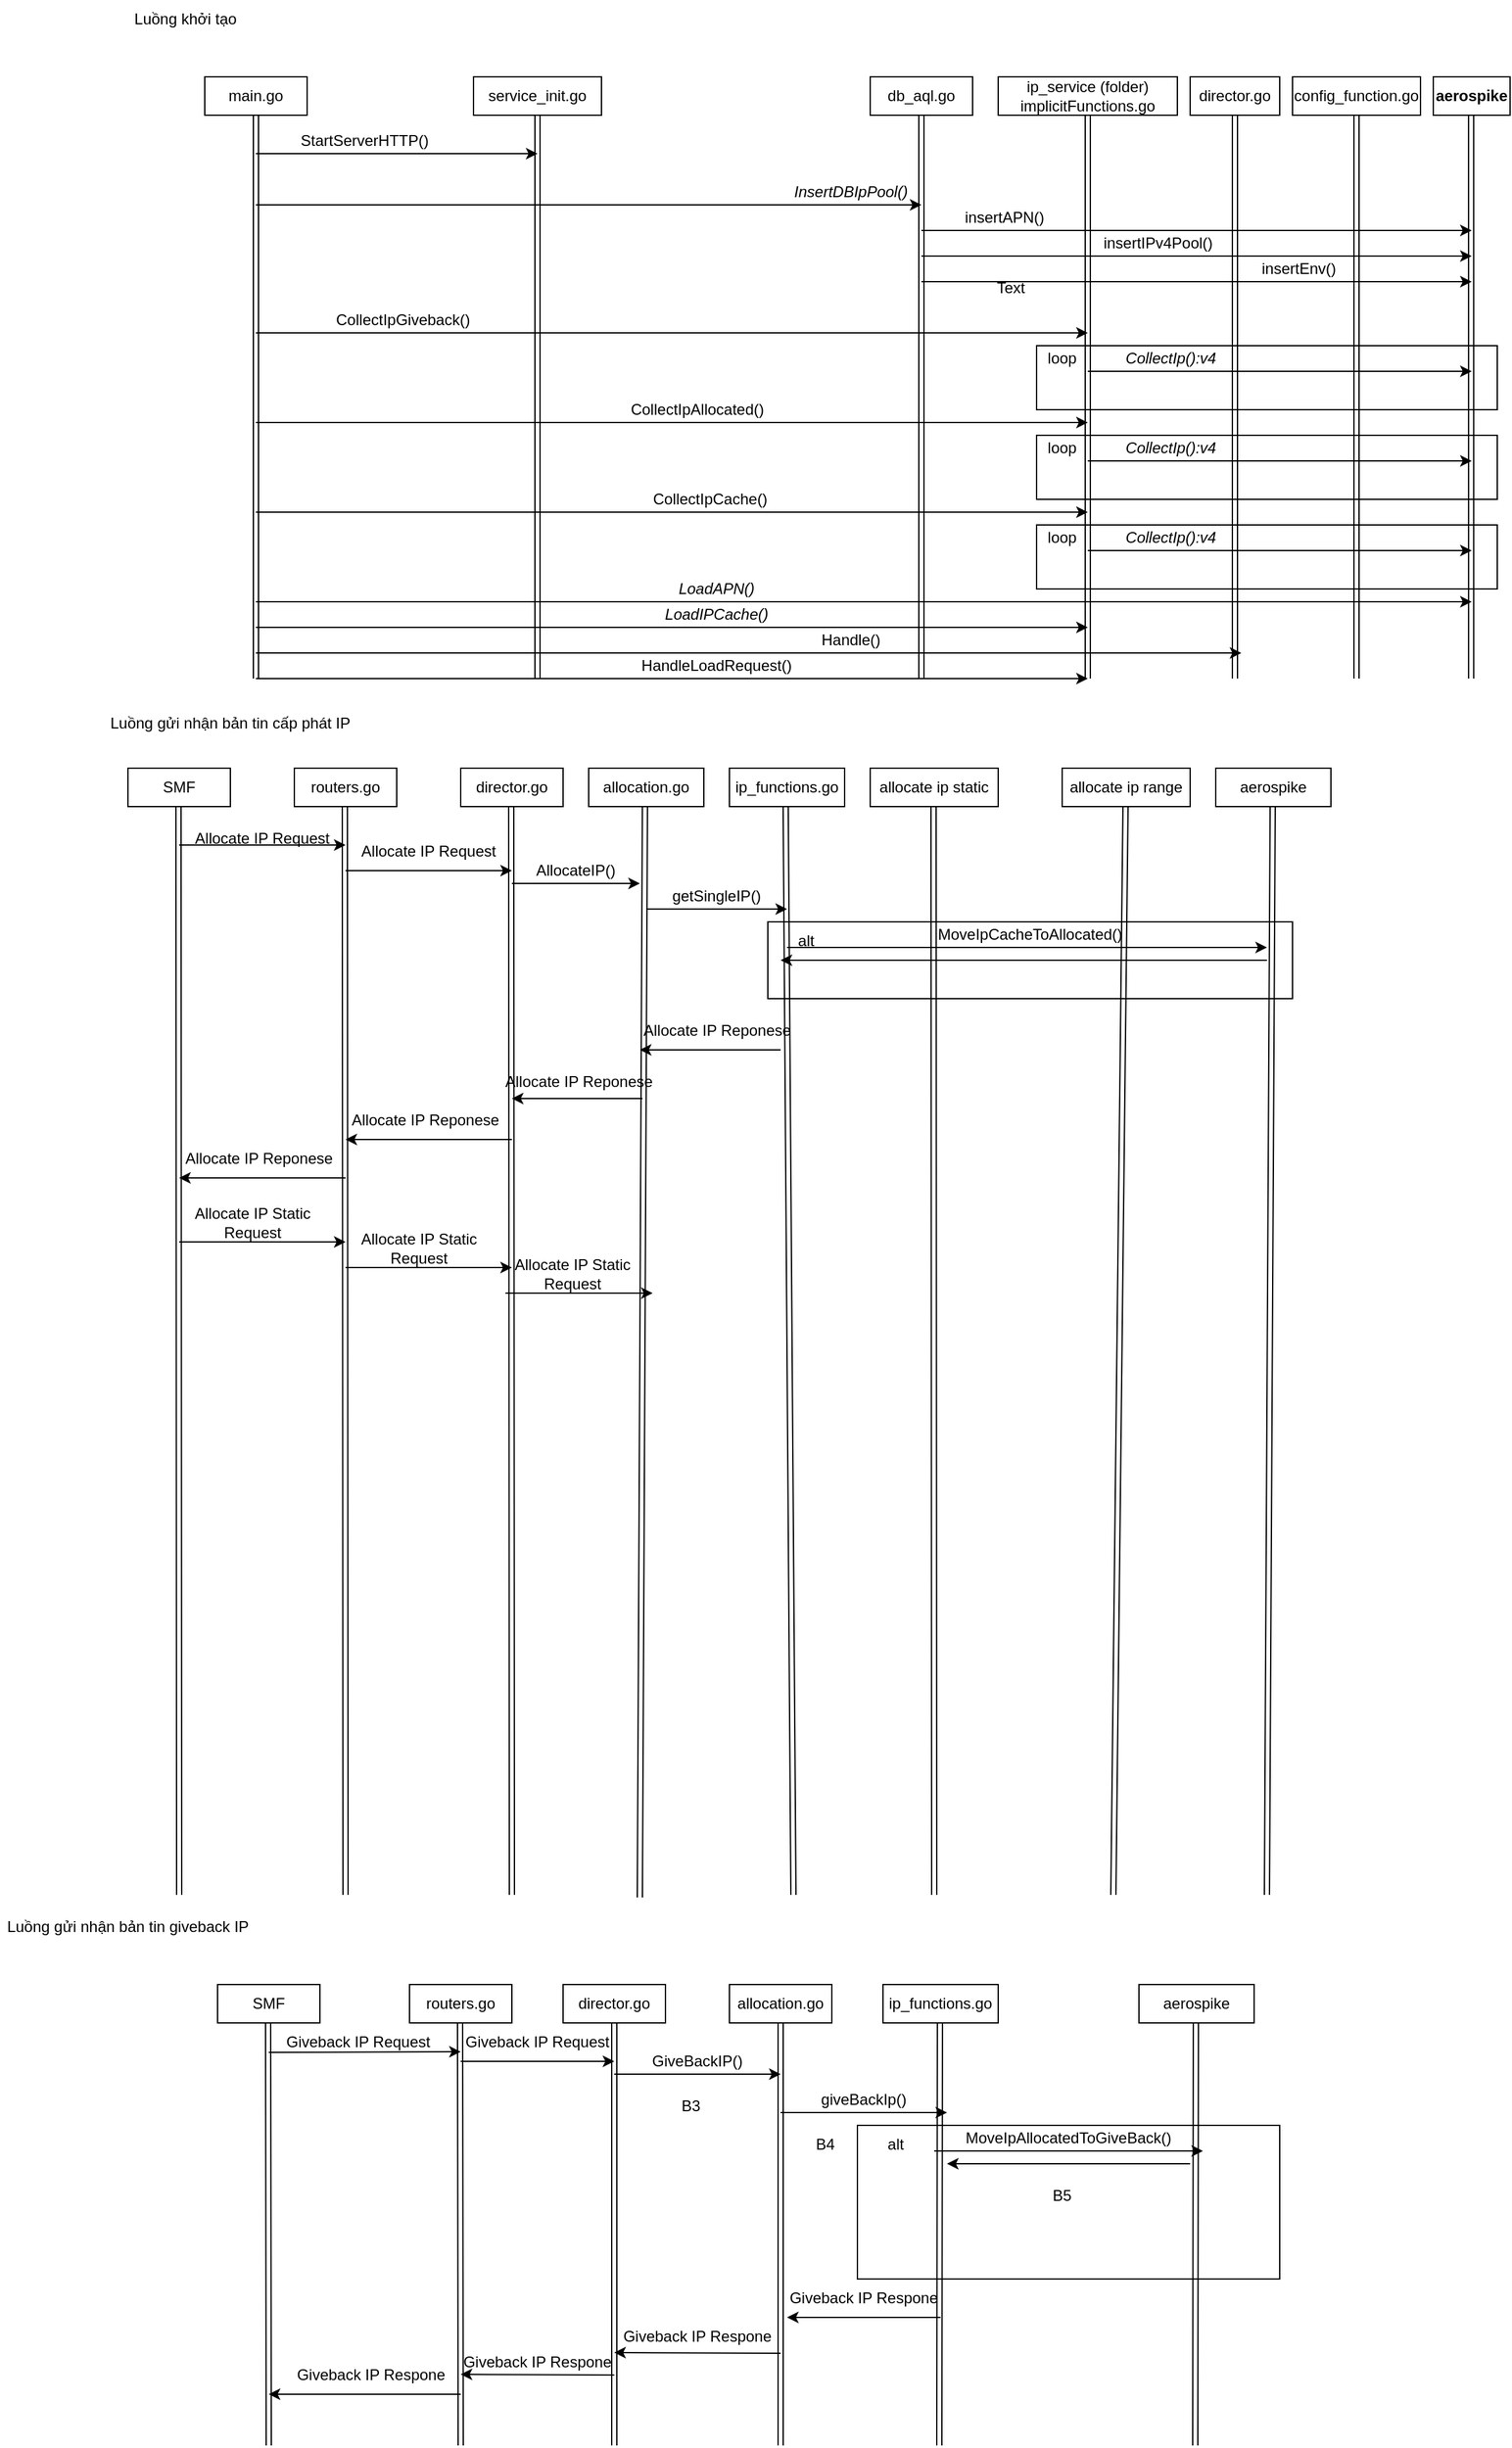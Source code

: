 <mxfile version="21.3.7" type="github">
  <diagram name="Page-1" id="74e2e168-ea6b-b213-b513-2b3c1d86103e">
    <mxGraphModel dx="1434" dy="796" grid="1" gridSize="10" guides="1" tooltips="1" connect="1" arrows="1" fold="1" page="1" pageScale="1" pageWidth="10000" pageHeight="10000" background="none" math="0" shadow="0">
      <root>
        <mxCell id="0" />
        <mxCell id="1" parent="0" />
        <mxCell id="uKHd_ahxQpPNpttr2zoV-3" style="rounded=0;orthogonalLoop=1;jettySize=auto;html=1;exitX=0.5;exitY=1;exitDx=0;exitDy=0;shape=link;" parent="1" source="uKHd_ahxQpPNpttr2zoV-1" edge="1">
          <mxGeometry relative="1" as="geometry">
            <mxPoint x="320" y="560" as="targetPoint" />
          </mxGeometry>
        </mxCell>
        <mxCell id="uKHd_ahxQpPNpttr2zoV-1" value="main.go" style="rounded=0;whiteSpace=wrap;html=1;" parent="1" vertex="1">
          <mxGeometry x="280" y="90" width="80" height="30" as="geometry" />
        </mxCell>
        <mxCell id="uKHd_ahxQpPNpttr2zoV-4" style="edgeStyle=orthogonalEdgeStyle;rounded=0;orthogonalLoop=1;jettySize=auto;html=1;exitX=0.5;exitY=1;exitDx=0;exitDy=0;shape=link;" parent="1" source="uKHd_ahxQpPNpttr2zoV-2" edge="1">
          <mxGeometry relative="1" as="geometry">
            <mxPoint x="540" y="560" as="targetPoint" />
            <Array as="points">
              <mxPoint x="540" y="560" />
            </Array>
          </mxGeometry>
        </mxCell>
        <mxCell id="uKHd_ahxQpPNpttr2zoV-2" value="service_init.go" style="rounded=0;whiteSpace=wrap;html=1;" parent="1" vertex="1">
          <mxGeometry x="490" y="90" width="100" height="30" as="geometry" />
        </mxCell>
        <mxCell id="uKHd_ahxQpPNpttr2zoV-6" value="StartServerHTTP()" style="text;html=1;strokeColor=none;fillColor=none;align=center;verticalAlign=middle;whiteSpace=wrap;rounded=0;" parent="1" vertex="1">
          <mxGeometry x="350" y="130" width="110" height="20" as="geometry" />
        </mxCell>
        <mxCell id="uKHd_ahxQpPNpttr2zoV-9" value="" style="endArrow=classic;html=1;rounded=0;" parent="1" edge="1">
          <mxGeometry width="50" height="50" relative="1" as="geometry">
            <mxPoint x="320" y="150" as="sourcePoint" />
            <mxPoint x="540" y="150" as="targetPoint" />
          </mxGeometry>
        </mxCell>
        <mxCell id="uKHd_ahxQpPNpttr2zoV-22" value="db_aql.go" style="rounded=0;whiteSpace=wrap;html=1;" parent="1" vertex="1">
          <mxGeometry x="800" y="90" width="80" height="30" as="geometry" />
        </mxCell>
        <mxCell id="uKHd_ahxQpPNpttr2zoV-23" style="edgeStyle=orthogonalEdgeStyle;rounded=0;orthogonalLoop=1;jettySize=auto;html=1;exitX=0.5;exitY=1;exitDx=0;exitDy=0;shape=link;" parent="1" source="uKHd_ahxQpPNpttr2zoV-22" edge="1">
          <mxGeometry relative="1" as="geometry">
            <mxPoint x="840" y="560" as="targetPoint" />
            <mxPoint x="839.5" y="120" as="sourcePoint" />
            <Array as="points">
              <mxPoint x="840" y="560" />
            </Array>
          </mxGeometry>
        </mxCell>
        <mxCell id="uKHd_ahxQpPNpttr2zoV-24" value="&lt;i&gt;InsertDBIpPool()&lt;/i&gt;" style="text;html=1;strokeColor=none;fillColor=none;align=center;verticalAlign=middle;whiteSpace=wrap;rounded=0;" parent="1" vertex="1">
          <mxGeometry x="730" y="170" width="110" height="20" as="geometry" />
        </mxCell>
        <mxCell id="uKHd_ahxQpPNpttr2zoV-25" value="" style="endArrow=classic;html=1;rounded=0;" parent="1" edge="1">
          <mxGeometry width="50" height="50" relative="1" as="geometry">
            <mxPoint x="320" y="190" as="sourcePoint" />
            <mxPoint x="840" y="190" as="targetPoint" />
          </mxGeometry>
        </mxCell>
        <mxCell id="uKHd_ahxQpPNpttr2zoV-26" value="ip_service (folder)&lt;br&gt;implicitFunctions.go" style="rounded=0;whiteSpace=wrap;html=1;" parent="1" vertex="1">
          <mxGeometry x="900" y="90" width="140" height="30" as="geometry" />
        </mxCell>
        <mxCell id="uKHd_ahxQpPNpttr2zoV-27" style="edgeStyle=orthogonalEdgeStyle;rounded=0;orthogonalLoop=1;jettySize=auto;html=1;exitX=0.5;exitY=1;exitDx=0;exitDy=0;shape=link;" parent="1" source="uKHd_ahxQpPNpttr2zoV-26" edge="1">
          <mxGeometry relative="1" as="geometry">
            <mxPoint x="970" y="560" as="targetPoint" />
            <mxPoint x="989.5" y="120" as="sourcePoint" />
            <Array as="points">
              <mxPoint x="970" y="560" />
            </Array>
          </mxGeometry>
        </mxCell>
        <mxCell id="uKHd_ahxQpPNpttr2zoV-28" value="CollectIpAllocated()" style="text;html=1;strokeColor=none;fillColor=none;align=center;verticalAlign=middle;whiteSpace=wrap;rounded=0;" parent="1" vertex="1">
          <mxGeometry x="610" y="340" width="110" height="20" as="geometry" />
        </mxCell>
        <mxCell id="uKHd_ahxQpPNpttr2zoV-29" value="" style="endArrow=classic;html=1;rounded=0;" parent="1" edge="1">
          <mxGeometry width="50" height="50" relative="1" as="geometry">
            <mxPoint x="320" y="290" as="sourcePoint" />
            <mxPoint x="970" y="290" as="targetPoint" />
          </mxGeometry>
        </mxCell>
        <mxCell id="uKHd_ahxQpPNpttr2zoV-30" value="CollectIpGiveback()" style="text;html=1;strokeColor=none;fillColor=none;align=center;verticalAlign=middle;whiteSpace=wrap;rounded=0;" parent="1" vertex="1">
          <mxGeometry x="380" y="270" width="110" height="20" as="geometry" />
        </mxCell>
        <mxCell id="uKHd_ahxQpPNpttr2zoV-31" value="CollectIpCache()" style="text;html=1;strokeColor=none;fillColor=none;align=center;verticalAlign=middle;whiteSpace=wrap;rounded=0;" parent="1" vertex="1">
          <mxGeometry x="620" y="410" width="110" height="20" as="geometry" />
        </mxCell>
        <mxCell id="uKHd_ahxQpPNpttr2zoV-32" value="LoadAPN()" style="text;html=1;strokeColor=none;fillColor=none;align=center;verticalAlign=middle;whiteSpace=wrap;rounded=0;shadow=0;fontStyle=2" parent="1" vertex="1">
          <mxGeometry x="640" y="480" width="80" height="20" as="geometry" />
        </mxCell>
        <mxCell id="uKHd_ahxQpPNpttr2zoV-33" value="LoadIPCache()" style="text;html=1;strokeColor=none;fillColor=none;align=center;verticalAlign=middle;whiteSpace=wrap;rounded=0;shadow=0;fontStyle=2" parent="1" vertex="1">
          <mxGeometry x="640" y="500" width="80" height="20" as="geometry" />
        </mxCell>
        <mxCell id="uKHd_ahxQpPNpttr2zoV-34" value="director.go" style="rounded=0;whiteSpace=wrap;html=1;" parent="1" vertex="1">
          <mxGeometry x="1050" y="90" width="70" height="30" as="geometry" />
        </mxCell>
        <mxCell id="uKHd_ahxQpPNpttr2zoV-35" style="edgeStyle=orthogonalEdgeStyle;rounded=0;orthogonalLoop=1;jettySize=auto;html=1;exitX=0.5;exitY=1;exitDx=0;exitDy=0;shape=link;" parent="1" source="uKHd_ahxQpPNpttr2zoV-34" edge="1">
          <mxGeometry relative="1" as="geometry">
            <mxPoint x="1085" y="560" as="targetPoint" />
            <mxPoint x="1139.5" y="120" as="sourcePoint" />
            <Array as="points">
              <mxPoint x="1085" y="560" />
            </Array>
          </mxGeometry>
        </mxCell>
        <mxCell id="uKHd_ahxQpPNpttr2zoV-36" value="" style="endArrow=classic;html=1;rounded=0;" parent="1" edge="1">
          <mxGeometry width="50" height="50" relative="1" as="geometry">
            <mxPoint x="320" y="500" as="sourcePoint" />
            <mxPoint x="1270" y="500" as="targetPoint" />
          </mxGeometry>
        </mxCell>
        <mxCell id="uKHd_ahxQpPNpttr2zoV-37" value="Handle()" style="text;html=1;strokeColor=none;fillColor=none;align=center;verticalAlign=middle;whiteSpace=wrap;rounded=0;" parent="1" vertex="1">
          <mxGeometry x="730" y="520" width="110" height="20" as="geometry" />
        </mxCell>
        <mxCell id="uKHd_ahxQpPNpttr2zoV-38" value="HandleLoadRequest()" style="text;html=1;strokeColor=none;fillColor=none;align=center;verticalAlign=middle;whiteSpace=wrap;rounded=0;" parent="1" vertex="1">
          <mxGeometry x="625" y="540" width="110" height="20" as="geometry" />
        </mxCell>
        <mxCell id="uKHd_ahxQpPNpttr2zoV-39" value="config_function.go" style="rounded=0;whiteSpace=wrap;html=1;" parent="1" vertex="1">
          <mxGeometry x="1130" y="90" width="100" height="30" as="geometry" />
        </mxCell>
        <mxCell id="uKHd_ahxQpPNpttr2zoV-40" style="edgeStyle=orthogonalEdgeStyle;rounded=0;orthogonalLoop=1;jettySize=auto;html=1;exitX=0.5;exitY=1;exitDx=0;exitDy=0;shape=link;" parent="1" source="uKHd_ahxQpPNpttr2zoV-39" edge="1">
          <mxGeometry relative="1" as="geometry">
            <mxPoint x="1180" y="560" as="targetPoint" />
            <mxPoint x="1219.5" y="120" as="sourcePoint" />
            <Array as="points">
              <mxPoint x="1180" y="560" />
            </Array>
          </mxGeometry>
        </mxCell>
        <mxCell id="uKHd_ahxQpPNpttr2zoV-41" value="" style="endArrow=classic;html=1;rounded=0;" parent="1" edge="1">
          <mxGeometry width="50" height="50" relative="1" as="geometry">
            <mxPoint x="840" y="210" as="sourcePoint" />
            <mxPoint x="1270" y="210" as="targetPoint" />
          </mxGeometry>
        </mxCell>
        <mxCell id="uKHd_ahxQpPNpttr2zoV-42" value="&lt;b&gt;aerospike&lt;/b&gt;" style="rounded=0;whiteSpace=wrap;html=1;" parent="1" vertex="1">
          <mxGeometry x="1240" y="90" width="60" height="30" as="geometry" />
        </mxCell>
        <mxCell id="uKHd_ahxQpPNpttr2zoV-43" style="edgeStyle=orthogonalEdgeStyle;rounded=0;orthogonalLoop=1;jettySize=auto;html=1;exitX=0.5;exitY=1;exitDx=0;exitDy=0;shape=link;" parent="1" edge="1">
          <mxGeometry relative="1" as="geometry">
            <mxPoint x="1269.57" y="560" as="targetPoint" />
            <mxPoint x="1269.57" y="120" as="sourcePoint" />
            <Array as="points">
              <mxPoint x="1269.57" y="560" />
            </Array>
          </mxGeometry>
        </mxCell>
        <mxCell id="uKHd_ahxQpPNpttr2zoV-45" value="insertAPN()" style="text;html=1;strokeColor=none;fillColor=none;align=center;verticalAlign=middle;whiteSpace=wrap;rounded=0;" parent="1" vertex="1">
          <mxGeometry x="850" y="190" width="110" height="20" as="geometry" />
        </mxCell>
        <mxCell id="uKHd_ahxQpPNpttr2zoV-46" value="insertIPv4Pool()" style="text;html=1;strokeColor=none;fillColor=none;align=center;verticalAlign=middle;whiteSpace=wrap;rounded=0;" parent="1" vertex="1">
          <mxGeometry x="970" y="210" width="110" height="20" as="geometry" />
        </mxCell>
        <mxCell id="uKHd_ahxQpPNpttr2zoV-47" value="insertEnv()" style="text;html=1;strokeColor=none;fillColor=none;align=center;verticalAlign=middle;whiteSpace=wrap;rounded=0;" parent="1" vertex="1">
          <mxGeometry x="1080" y="230" width="110" height="20" as="geometry" />
        </mxCell>
        <mxCell id="uKHd_ahxQpPNpttr2zoV-50" value="" style="rounded=0;whiteSpace=wrap;html=1;fillColor=none;" parent="1" vertex="1">
          <mxGeometry x="930" y="300" width="360" height="50" as="geometry" />
        </mxCell>
        <mxCell id="uKHd_ahxQpPNpttr2zoV-51" value="loop" style="text;html=1;align=center;verticalAlign=middle;whiteSpace=wrap;rounded=0;glass=0;strokeWidth=5;opacity=20;" parent="1" vertex="1">
          <mxGeometry x="930" y="300" width="40" height="20" as="geometry" />
        </mxCell>
        <mxCell id="uKHd_ahxQpPNpttr2zoV-53" value="" style="endArrow=classic;html=1;rounded=0;" parent="1" edge="1">
          <mxGeometry width="50" height="50" relative="1" as="geometry">
            <mxPoint x="970" y="320" as="sourcePoint" />
            <mxPoint x="1270" y="320" as="targetPoint" />
          </mxGeometry>
        </mxCell>
        <mxCell id="uKHd_ahxQpPNpttr2zoV-54" value="&lt;i&gt;CollectIp():v4&lt;/i&gt;" style="text;html=1;strokeColor=none;fillColor=none;align=center;verticalAlign=middle;whiteSpace=wrap;rounded=0;" parent="1" vertex="1">
          <mxGeometry x="980" y="300" width="110" height="20" as="geometry" />
        </mxCell>
        <mxCell id="uKHd_ahxQpPNpttr2zoV-55" value="" style="endArrow=classic;html=1;rounded=0;" parent="1" edge="1">
          <mxGeometry width="50" height="50" relative="1" as="geometry">
            <mxPoint x="320" y="360" as="sourcePoint" />
            <mxPoint x="970" y="360" as="targetPoint" />
          </mxGeometry>
        </mxCell>
        <mxCell id="uKHd_ahxQpPNpttr2zoV-56" value="" style="rounded=0;whiteSpace=wrap;html=1;fillColor=none;" parent="1" vertex="1">
          <mxGeometry x="930" y="370" width="360" height="50" as="geometry" />
        </mxCell>
        <mxCell id="uKHd_ahxQpPNpttr2zoV-58" value="" style="endArrow=classic;html=1;rounded=0;" parent="1" edge="1">
          <mxGeometry width="50" height="50" relative="1" as="geometry">
            <mxPoint x="970" y="390" as="sourcePoint" />
            <mxPoint x="1270" y="390" as="targetPoint" />
          </mxGeometry>
        </mxCell>
        <mxCell id="uKHd_ahxQpPNpttr2zoV-59" value="&lt;i&gt;CollectIp():v4&lt;/i&gt;" style="text;html=1;strokeColor=none;fillColor=none;align=center;verticalAlign=middle;whiteSpace=wrap;rounded=0;" parent="1" vertex="1">
          <mxGeometry x="980" y="370" width="110" height="20" as="geometry" />
        </mxCell>
        <mxCell id="uKHd_ahxQpPNpttr2zoV-60" value="" style="endArrow=classic;html=1;rounded=0;" parent="1" edge="1">
          <mxGeometry width="50" height="50" relative="1" as="geometry">
            <mxPoint x="320" y="430" as="sourcePoint" />
            <mxPoint x="970" y="430" as="targetPoint" />
          </mxGeometry>
        </mxCell>
        <mxCell id="uKHd_ahxQpPNpttr2zoV-61" value="" style="rounded=0;whiteSpace=wrap;html=1;fillColor=none;" parent="1" vertex="1">
          <mxGeometry x="930" y="440" width="360" height="50" as="geometry" />
        </mxCell>
        <mxCell id="uKHd_ahxQpPNpttr2zoV-62" value="" style="endArrow=classic;html=1;rounded=0;" parent="1" edge="1">
          <mxGeometry width="50" height="50" relative="1" as="geometry">
            <mxPoint x="970" y="460" as="sourcePoint" />
            <mxPoint x="1270" y="460" as="targetPoint" />
          </mxGeometry>
        </mxCell>
        <mxCell id="uKHd_ahxQpPNpttr2zoV-63" value="&lt;i&gt;CollectIp():v4&lt;/i&gt;" style="text;html=1;strokeColor=none;fillColor=none;align=center;verticalAlign=middle;whiteSpace=wrap;rounded=0;" parent="1" vertex="1">
          <mxGeometry x="980" y="440" width="110" height="20" as="geometry" />
        </mxCell>
        <mxCell id="uKHd_ahxQpPNpttr2zoV-64" value="loop" style="text;html=1;align=center;verticalAlign=middle;whiteSpace=wrap;rounded=0;glass=0;strokeWidth=5;opacity=20;" parent="1" vertex="1">
          <mxGeometry x="930" y="370" width="40" height="20" as="geometry" />
        </mxCell>
        <mxCell id="uKHd_ahxQpPNpttr2zoV-65" value="loop" style="text;html=1;align=center;verticalAlign=middle;whiteSpace=wrap;rounded=0;glass=0;strokeWidth=5;opacity=20;" parent="1" vertex="1">
          <mxGeometry x="930" y="440" width="40" height="20" as="geometry" />
        </mxCell>
        <mxCell id="uKHd_ahxQpPNpttr2zoV-66" value="" style="endArrow=classic;html=1;rounded=0;" parent="1" edge="1">
          <mxGeometry width="50" height="50" relative="1" as="geometry">
            <mxPoint x="320" y="520" as="sourcePoint" />
            <mxPoint x="970" y="520" as="targetPoint" />
          </mxGeometry>
        </mxCell>
        <mxCell id="uKHd_ahxQpPNpttr2zoV-68" value="" style="endArrow=classic;html=1;rounded=0;" parent="1" edge="1">
          <mxGeometry width="50" height="50" relative="1" as="geometry">
            <mxPoint x="320" y="560" as="sourcePoint" />
            <mxPoint x="970" y="560" as="targetPoint" />
          </mxGeometry>
        </mxCell>
        <mxCell id="uKHd_ahxQpPNpttr2zoV-69" value="" style="endArrow=classic;html=1;rounded=0;" parent="1" edge="1">
          <mxGeometry width="50" height="50" relative="1" as="geometry">
            <mxPoint x="840" y="230" as="sourcePoint" />
            <mxPoint x="1270" y="230" as="targetPoint" />
          </mxGeometry>
        </mxCell>
        <mxCell id="uKHd_ahxQpPNpttr2zoV-72" value="" style="endArrow=classic;html=1;rounded=0;" parent="1" edge="1">
          <mxGeometry width="50" height="50" relative="1" as="geometry">
            <mxPoint x="840" y="250" as="sourcePoint" />
            <mxPoint x="1270" y="250" as="targetPoint" />
          </mxGeometry>
        </mxCell>
        <mxCell id="uKHd_ahxQpPNpttr2zoV-74" value="" style="endArrow=classic;html=1;rounded=0;" parent="1" edge="1">
          <mxGeometry width="50" height="50" relative="1" as="geometry">
            <mxPoint x="320" y="540" as="sourcePoint" />
            <mxPoint x="1090" y="540" as="targetPoint" />
          </mxGeometry>
        </mxCell>
        <mxCell id="uKHd_ahxQpPNpttr2zoV-75" value="SMF" style="rounded=0;whiteSpace=wrap;html=1;" parent="1" vertex="1">
          <mxGeometry x="220" y="630" width="80" height="30" as="geometry" />
        </mxCell>
        <mxCell id="uKHd_ahxQpPNpttr2zoV-76" value="routers.go" style="rounded=0;whiteSpace=wrap;html=1;" parent="1" vertex="1">
          <mxGeometry x="350" y="630" width="80" height="30" as="geometry" />
        </mxCell>
        <mxCell id="uKHd_ahxQpPNpttr2zoV-77" style="rounded=0;orthogonalLoop=1;jettySize=auto;html=1;exitX=0.5;exitY=1;exitDx=0;exitDy=0;shape=link;" parent="1" edge="1">
          <mxGeometry relative="1" as="geometry">
            <mxPoint x="260" y="1510" as="targetPoint" />
            <mxPoint x="259.47" y="660" as="sourcePoint" />
          </mxGeometry>
        </mxCell>
        <mxCell id="uKHd_ahxQpPNpttr2zoV-78" style="rounded=0;orthogonalLoop=1;jettySize=auto;html=1;exitX=0.5;exitY=1;exitDx=0;exitDy=0;shape=link;" parent="1" edge="1">
          <mxGeometry relative="1" as="geometry">
            <mxPoint x="390" y="1510" as="targetPoint" />
            <mxPoint x="389.47" y="660" as="sourcePoint" />
          </mxGeometry>
        </mxCell>
        <mxCell id="uKHd_ahxQpPNpttr2zoV-79" value="director.go" style="rounded=0;whiteSpace=wrap;html=1;" parent="1" vertex="1">
          <mxGeometry x="480" y="630" width="80" height="30" as="geometry" />
        </mxCell>
        <mxCell id="uKHd_ahxQpPNpttr2zoV-80" style="rounded=0;orthogonalLoop=1;jettySize=auto;html=1;exitX=0.5;exitY=1;exitDx=0;exitDy=0;shape=link;" parent="1" edge="1">
          <mxGeometry relative="1" as="geometry">
            <mxPoint x="520" y="1510" as="targetPoint" />
            <mxPoint x="519.47" y="660" as="sourcePoint" />
          </mxGeometry>
        </mxCell>
        <mxCell id="uKHd_ahxQpPNpttr2zoV-82" value="" style="endArrow=classic;html=1;rounded=0;" parent="1" edge="1">
          <mxGeometry width="50" height="50" relative="1" as="geometry">
            <mxPoint x="260" y="690" as="sourcePoint" />
            <mxPoint x="390" y="690" as="targetPoint" />
          </mxGeometry>
        </mxCell>
        <mxCell id="uKHd_ahxQpPNpttr2zoV-84" value="" style="endArrow=classic;html=1;rounded=0;" parent="1" edge="1">
          <mxGeometry width="50" height="50" relative="1" as="geometry">
            <mxPoint x="390" y="710" as="sourcePoint" />
            <mxPoint x="520" y="710" as="targetPoint" />
          </mxGeometry>
        </mxCell>
        <mxCell id="uKHd_ahxQpPNpttr2zoV-85" value="allocation.go" style="rounded=0;whiteSpace=wrap;html=1;" parent="1" vertex="1">
          <mxGeometry x="580" y="630" width="90" height="30" as="geometry" />
        </mxCell>
        <mxCell id="uKHd_ahxQpPNpttr2zoV-86" style="rounded=0;orthogonalLoop=1;jettySize=auto;html=1;exitX=0.5;exitY=1;exitDx=0;exitDy=0;shape=link;" parent="1" edge="1">
          <mxGeometry relative="1" as="geometry">
            <mxPoint x="620" y="1512" as="targetPoint" />
            <mxPoint x="623.95" y="660" as="sourcePoint" />
          </mxGeometry>
        </mxCell>
        <mxCell id="uKHd_ahxQpPNpttr2zoV-87" value="AllocateIP()" style="text;html=1;strokeColor=none;fillColor=none;align=center;verticalAlign=middle;whiteSpace=wrap;rounded=0;" parent="1" vertex="1">
          <mxGeometry x="515" y="700" width="110" height="20" as="geometry" />
        </mxCell>
        <mxCell id="uKHd_ahxQpPNpttr2zoV-88" value="" style="endArrow=classic;html=1;rounded=0;" parent="1" edge="1">
          <mxGeometry width="50" height="50" relative="1" as="geometry">
            <mxPoint x="520" y="720" as="sourcePoint" />
            <mxPoint x="620" y="720" as="targetPoint" />
          </mxGeometry>
        </mxCell>
        <mxCell id="uKHd_ahxQpPNpttr2zoV-89" value="Text" style="text;html=1;strokeColor=none;fillColor=none;align=center;verticalAlign=middle;whiteSpace=wrap;rounded=0;" parent="1" vertex="1">
          <mxGeometry x="880" y="240" width="60" height="30" as="geometry" />
        </mxCell>
        <mxCell id="uKHd_ahxQpPNpttr2zoV-90" value="Luồng khởi tạo" style="text;html=1;strokeColor=none;fillColor=none;align=center;verticalAlign=middle;whiteSpace=wrap;rounded=0;" parent="1" vertex="1">
          <mxGeometry x="220" y="30" width="90" height="30" as="geometry" />
        </mxCell>
        <mxCell id="uKHd_ahxQpPNpttr2zoV-91" value="Luồng gửi nhận bản tin giveback IP" style="text;html=1;strokeColor=none;fillColor=none;align=center;verticalAlign=middle;whiteSpace=wrap;rounded=0;" parent="1" vertex="1">
          <mxGeometry x="120" y="1520" width="200" height="30" as="geometry" />
        </mxCell>
        <mxCell id="uKHd_ahxQpPNpttr2zoV-93" value="routers.go" style="rounded=0;whiteSpace=wrap;html=1;" parent="1" vertex="1">
          <mxGeometry x="440" y="1580" width="80" height="30" as="geometry" />
        </mxCell>
        <mxCell id="uKHd_ahxQpPNpttr2zoV-94" value="director.go" style="rounded=0;whiteSpace=wrap;html=1;" parent="1" vertex="1">
          <mxGeometry x="560" y="1580" width="80" height="30" as="geometry" />
        </mxCell>
        <mxCell id="uKHd_ahxQpPNpttr2zoV-95" style="rounded=0;orthogonalLoop=1;jettySize=auto;html=1;exitX=0.5;exitY=1;exitDx=0;exitDy=0;shape=link;" parent="1" edge="1">
          <mxGeometry relative="1" as="geometry">
            <mxPoint x="600" y="1940" as="targetPoint" />
            <mxPoint x="600" y="1610" as="sourcePoint" />
          </mxGeometry>
        </mxCell>
        <mxCell id="uKHd_ahxQpPNpttr2zoV-96" value="allocation.go" style="rounded=0;whiteSpace=wrap;html=1;" parent="1" vertex="1">
          <mxGeometry x="690" y="1580" width="80" height="30" as="geometry" />
        </mxCell>
        <mxCell id="uKHd_ahxQpPNpttr2zoV-97" style="rounded=0;orthogonalLoop=1;jettySize=auto;html=1;exitX=0.5;exitY=1;exitDx=0;exitDy=0;shape=link;" parent="1" edge="1">
          <mxGeometry relative="1" as="geometry">
            <mxPoint x="730" y="1940" as="targetPoint" />
            <mxPoint x="730" y="1610" as="sourcePoint" />
          </mxGeometry>
        </mxCell>
        <mxCell id="uKHd_ahxQpPNpttr2zoV-100" value="GiveBackIP()" style="text;html=1;strokeColor=none;fillColor=none;align=center;verticalAlign=middle;whiteSpace=wrap;rounded=0;" parent="1" vertex="1">
          <mxGeometry x="610" y="1630" width="110" height="20" as="geometry" />
        </mxCell>
        <mxCell id="uKHd_ahxQpPNpttr2zoV-101" value="" style="endArrow=classic;html=1;rounded=0;" parent="1" edge="1">
          <mxGeometry width="50" height="50" relative="1" as="geometry">
            <mxPoint x="600" y="1650" as="sourcePoint" />
            <mxPoint x="730" y="1650" as="targetPoint" />
          </mxGeometry>
        </mxCell>
        <mxCell id="uKHd_ahxQpPNpttr2zoV-102" value="ip_functions.go" style="rounded=0;whiteSpace=wrap;html=1;" parent="1" vertex="1">
          <mxGeometry x="810" y="1580" width="90" height="30" as="geometry" />
        </mxCell>
        <mxCell id="uKHd_ahxQpPNpttr2zoV-103" style="rounded=0;orthogonalLoop=1;jettySize=auto;html=1;exitX=0.5;exitY=1;exitDx=0;exitDy=0;shape=link;" parent="1" edge="1">
          <mxGeometry relative="1" as="geometry">
            <mxPoint x="854" y="1940" as="targetPoint" />
            <mxPoint x="854.47" y="1610" as="sourcePoint" />
          </mxGeometry>
        </mxCell>
        <mxCell id="uKHd_ahxQpPNpttr2zoV-104" value="giveBackIp()" style="text;html=1;strokeColor=none;fillColor=none;align=center;verticalAlign=middle;whiteSpace=wrap;rounded=0;" parent="1" vertex="1">
          <mxGeometry x="740" y="1660" width="110" height="20" as="geometry" />
        </mxCell>
        <mxCell id="uKHd_ahxQpPNpttr2zoV-105" value="" style="endArrow=classic;html=1;rounded=0;" parent="1" edge="1">
          <mxGeometry width="50" height="50" relative="1" as="geometry">
            <mxPoint x="730" y="1680" as="sourcePoint" />
            <mxPoint x="860" y="1680" as="targetPoint" />
          </mxGeometry>
        </mxCell>
        <mxCell id="uKHd_ahxQpPNpttr2zoV-106" value="aerospike" style="rounded=0;whiteSpace=wrap;html=1;" parent="1" vertex="1">
          <mxGeometry x="1010" y="1580" width="90" height="30" as="geometry" />
        </mxCell>
        <mxCell id="uKHd_ahxQpPNpttr2zoV-107" style="rounded=0;orthogonalLoop=1;jettySize=auto;html=1;exitX=0.5;exitY=1;exitDx=0;exitDy=0;shape=link;" parent="1" edge="1">
          <mxGeometry relative="1" as="geometry">
            <mxPoint x="1054" y="1940" as="targetPoint" />
            <mxPoint x="1054.47" y="1610" as="sourcePoint" />
          </mxGeometry>
        </mxCell>
        <mxCell id="uKHd_ahxQpPNpttr2zoV-108" value="MoveIpAllocatedToGiveBack()" style="text;html=1;strokeColor=none;fillColor=none;align=center;verticalAlign=middle;whiteSpace=wrap;rounded=0;" parent="1" vertex="1">
          <mxGeometry x="900" y="1690" width="110" height="20" as="geometry" />
        </mxCell>
        <mxCell id="uKHd_ahxQpPNpttr2zoV-109" value="" style="endArrow=classic;html=1;rounded=0;" parent="1" edge="1">
          <mxGeometry width="50" height="50" relative="1" as="geometry">
            <mxPoint x="850" y="1710" as="sourcePoint" />
            <mxPoint x="1060" y="1710" as="targetPoint" />
          </mxGeometry>
        </mxCell>
        <mxCell id="uKHd_ahxQpPNpttr2zoV-110" value="" style="endArrow=classic;html=1;rounded=0;" parent="1" edge="1">
          <mxGeometry width="50" height="50" relative="1" as="geometry">
            <mxPoint x="1050" y="1720" as="sourcePoint" />
            <mxPoint x="860" y="1720" as="targetPoint" />
          </mxGeometry>
        </mxCell>
        <mxCell id="JB032UMuUiipvlq29w-M-1" value="Luồng gửi nhận bản tin cấp phát IP" style="text;html=1;strokeColor=none;fillColor=none;align=center;verticalAlign=middle;whiteSpace=wrap;rounded=0;" vertex="1" parent="1">
          <mxGeometry x="200" y="580" width="200" height="30" as="geometry" />
        </mxCell>
        <mxCell id="JB032UMuUiipvlq29w-M-2" value="" style="rounded=0;whiteSpace=wrap;html=1;fillColor=none;" vertex="1" parent="1">
          <mxGeometry x="790" y="1690" width="330" height="120" as="geometry" />
        </mxCell>
        <mxCell id="JB032UMuUiipvlq29w-M-5" value="alt" style="text;html=1;strokeColor=none;fillColor=none;align=center;verticalAlign=middle;whiteSpace=wrap;rounded=0;" vertex="1" parent="1">
          <mxGeometry x="790" y="1690" width="60" height="30" as="geometry" />
        </mxCell>
        <mxCell id="JB032UMuUiipvlq29w-M-6" value="B3" style="text;html=1;strokeColor=none;fillColor=none;align=center;verticalAlign=middle;whiteSpace=wrap;rounded=0;" vertex="1" parent="1">
          <mxGeometry x="630" y="1660" width="60" height="30" as="geometry" />
        </mxCell>
        <mxCell id="JB032UMuUiipvlq29w-M-7" value="B4" style="text;html=1;strokeColor=none;fillColor=none;align=center;verticalAlign=middle;whiteSpace=wrap;rounded=0;" vertex="1" parent="1">
          <mxGeometry x="735" y="1690" width="60" height="30" as="geometry" />
        </mxCell>
        <mxCell id="JB032UMuUiipvlq29w-M-8" value="B5" style="text;html=1;strokeColor=none;fillColor=none;align=center;verticalAlign=middle;whiteSpace=wrap;rounded=0;" vertex="1" parent="1">
          <mxGeometry x="920" y="1730" width="60" height="30" as="geometry" />
        </mxCell>
        <mxCell id="JB032UMuUiipvlq29w-M-9" value="" style="endArrow=classic;html=1;rounded=0;" edge="1" parent="1">
          <mxGeometry width="50" height="50" relative="1" as="geometry">
            <mxPoint x="480" y="1640" as="sourcePoint" />
            <mxPoint x="600" y="1640" as="targetPoint" />
          </mxGeometry>
        </mxCell>
        <mxCell id="JB032UMuUiipvlq29w-M-10" style="rounded=0;orthogonalLoop=1;jettySize=auto;html=1;exitX=0.5;exitY=1;exitDx=0;exitDy=0;shape=link;" edge="1" parent="1">
          <mxGeometry relative="1" as="geometry">
            <mxPoint x="480" y="1940" as="targetPoint" />
            <mxPoint x="479.5" y="1610" as="sourcePoint" />
          </mxGeometry>
        </mxCell>
        <mxCell id="JB032UMuUiipvlq29w-M-11" value="Giveback IP Request" style="text;html=1;strokeColor=none;fillColor=none;align=center;verticalAlign=middle;whiteSpace=wrap;rounded=0;" vertex="1" parent="1">
          <mxGeometry x="480" y="1610" width="120" height="30" as="geometry" />
        </mxCell>
        <mxCell id="JB032UMuUiipvlq29w-M-12" value="SMF" style="rounded=0;whiteSpace=wrap;html=1;" vertex="1" parent="1">
          <mxGeometry x="290" y="1580" width="80" height="30" as="geometry" />
        </mxCell>
        <mxCell id="JB032UMuUiipvlq29w-M-13" style="rounded=0;orthogonalLoop=1;jettySize=auto;html=1;exitX=0.5;exitY=1;exitDx=0;exitDy=0;shape=link;" edge="1" parent="1">
          <mxGeometry relative="1" as="geometry">
            <mxPoint x="330" y="1940" as="targetPoint" />
            <mxPoint x="329.5" y="1610" as="sourcePoint" />
          </mxGeometry>
        </mxCell>
        <mxCell id="JB032UMuUiipvlq29w-M-14" value="Giveback IP Request" style="text;html=1;strokeColor=none;fillColor=none;align=center;verticalAlign=middle;whiteSpace=wrap;rounded=0;" vertex="1" parent="1">
          <mxGeometry x="340" y="1610" width="120" height="30" as="geometry" />
        </mxCell>
        <mxCell id="JB032UMuUiipvlq29w-M-15" value="" style="endArrow=classic;html=1;rounded=0;entryX=0;entryY=0.75;entryDx=0;entryDy=0;" edge="1" parent="1" target="JB032UMuUiipvlq29w-M-11">
          <mxGeometry width="50" height="50" relative="1" as="geometry">
            <mxPoint x="330" y="1633" as="sourcePoint" />
            <mxPoint x="420" y="1720" as="targetPoint" />
          </mxGeometry>
        </mxCell>
        <mxCell id="JB032UMuUiipvlq29w-M-17" value="" style="endArrow=classic;html=1;rounded=0;" edge="1" parent="1">
          <mxGeometry width="50" height="50" relative="1" as="geometry">
            <mxPoint x="855" y="1840" as="sourcePoint" />
            <mxPoint x="735" y="1840" as="targetPoint" />
          </mxGeometry>
        </mxCell>
        <mxCell id="JB032UMuUiipvlq29w-M-18" value="Giveback IP Respone" style="text;html=1;strokeColor=none;fillColor=none;align=center;verticalAlign=middle;whiteSpace=wrap;rounded=0;" vertex="1" parent="1">
          <mxGeometry x="735" y="1810" width="120" height="30" as="geometry" />
        </mxCell>
        <mxCell id="JB032UMuUiipvlq29w-M-19" value="Giveback IP Respone" style="text;html=1;strokeColor=none;fillColor=none;align=center;verticalAlign=middle;whiteSpace=wrap;rounded=0;" vertex="1" parent="1">
          <mxGeometry x="605" y="1840" width="120" height="30" as="geometry" />
        </mxCell>
        <mxCell id="JB032UMuUiipvlq29w-M-20" value="Giveback IP Respone" style="text;html=1;strokeColor=none;fillColor=none;align=center;verticalAlign=middle;whiteSpace=wrap;rounded=0;" vertex="1" parent="1">
          <mxGeometry x="480" y="1860" width="120" height="30" as="geometry" />
        </mxCell>
        <mxCell id="JB032UMuUiipvlq29w-M-21" value="Giveback IP Respone" style="text;html=1;strokeColor=none;fillColor=none;align=center;verticalAlign=middle;whiteSpace=wrap;rounded=0;" vertex="1" parent="1">
          <mxGeometry x="350" y="1870" width="120" height="30" as="geometry" />
        </mxCell>
        <mxCell id="JB032UMuUiipvlq29w-M-22" value="" style="endArrow=classic;html=1;rounded=0;entryX=1;entryY=0.25;entryDx=0;entryDy=0;" edge="1" parent="1" target="JB032UMuUiipvlq29w-M-20">
          <mxGeometry width="50" height="50" relative="1" as="geometry">
            <mxPoint x="730" y="1868" as="sourcePoint" />
            <mxPoint x="680" y="1930" as="targetPoint" />
          </mxGeometry>
        </mxCell>
        <mxCell id="JB032UMuUiipvlq29w-M-24" value="" style="endArrow=classic;html=1;rounded=0;entryX=1;entryY=0.25;entryDx=0;entryDy=0;" edge="1" parent="1">
          <mxGeometry width="50" height="50" relative="1" as="geometry">
            <mxPoint x="600" y="1885" as="sourcePoint" />
            <mxPoint x="480" y="1884.5" as="targetPoint" />
          </mxGeometry>
        </mxCell>
        <mxCell id="JB032UMuUiipvlq29w-M-25" value="" style="endArrow=classic;html=1;rounded=0;entryX=1;entryY=0.25;entryDx=0;entryDy=0;" edge="1" parent="1">
          <mxGeometry width="50" height="50" relative="1" as="geometry">
            <mxPoint x="480" y="1900" as="sourcePoint" />
            <mxPoint x="330" y="1900" as="targetPoint" />
          </mxGeometry>
        </mxCell>
        <mxCell id="JB032UMuUiipvlq29w-M-32" value="ip_functions.go" style="rounded=0;whiteSpace=wrap;html=1;" vertex="1" parent="1">
          <mxGeometry x="690" y="630" width="90" height="30" as="geometry" />
        </mxCell>
        <mxCell id="JB032UMuUiipvlq29w-M-33" style="rounded=0;orthogonalLoop=1;jettySize=auto;html=1;exitX=0.5;exitY=1;exitDx=0;exitDy=0;shape=link;" edge="1" parent="1">
          <mxGeometry relative="1" as="geometry">
            <mxPoint x="740" y="1510" as="targetPoint" />
            <mxPoint x="733.95" y="660" as="sourcePoint" />
          </mxGeometry>
        </mxCell>
        <mxCell id="JB032UMuUiipvlq29w-M-34" value="getSingleIP()" style="text;html=1;strokeColor=none;fillColor=none;align=center;verticalAlign=middle;whiteSpace=wrap;rounded=0;" vertex="1" parent="1">
          <mxGeometry x="625" y="720" width="110" height="20" as="geometry" />
        </mxCell>
        <mxCell id="JB032UMuUiipvlq29w-M-35" value="" style="endArrow=classic;html=1;rounded=0;" edge="1" parent="1">
          <mxGeometry width="50" height="50" relative="1" as="geometry">
            <mxPoint x="625" y="740" as="sourcePoint" />
            <mxPoint x="735" y="740" as="targetPoint" />
          </mxGeometry>
        </mxCell>
        <mxCell id="JB032UMuUiipvlq29w-M-36" value="allocate ip static" style="rounded=0;whiteSpace=wrap;html=1;" vertex="1" parent="1">
          <mxGeometry x="800" y="630" width="100" height="30" as="geometry" />
        </mxCell>
        <mxCell id="JB032UMuUiipvlq29w-M-37" value="allocate ip range" style="rounded=0;whiteSpace=wrap;html=1;" vertex="1" parent="1">
          <mxGeometry x="950" y="630" width="100" height="30" as="geometry" />
        </mxCell>
        <mxCell id="JB032UMuUiipvlq29w-M-38" value="aerospike" style="rounded=0;whiteSpace=wrap;html=1;" vertex="1" parent="1">
          <mxGeometry x="1070" y="630" width="90" height="30" as="geometry" />
        </mxCell>
        <mxCell id="JB032UMuUiipvlq29w-M-39" style="rounded=0;orthogonalLoop=1;jettySize=auto;html=1;exitX=0.5;exitY=1;exitDx=0;exitDy=0;shape=link;" edge="1" parent="1">
          <mxGeometry relative="1" as="geometry">
            <mxPoint x="850" y="1510" as="targetPoint" />
            <mxPoint x="849.5" y="660" as="sourcePoint" />
          </mxGeometry>
        </mxCell>
        <mxCell id="JB032UMuUiipvlq29w-M-40" style="rounded=0;orthogonalLoop=1;jettySize=auto;html=1;exitX=0.5;exitY=1;exitDx=0;exitDy=0;shape=link;" edge="1" parent="1">
          <mxGeometry relative="1" as="geometry">
            <mxPoint x="990" y="1510" as="targetPoint" />
            <mxPoint x="999.5" y="660" as="sourcePoint" />
          </mxGeometry>
        </mxCell>
        <mxCell id="JB032UMuUiipvlq29w-M-41" style="rounded=0;orthogonalLoop=1;jettySize=auto;html=1;exitX=0.5;exitY=1;exitDx=0;exitDy=0;shape=link;" edge="1" parent="1">
          <mxGeometry relative="1" as="geometry">
            <mxPoint x="1110" y="1510" as="targetPoint" />
            <mxPoint x="1114.5" y="660" as="sourcePoint" />
          </mxGeometry>
        </mxCell>
        <mxCell id="JB032UMuUiipvlq29w-M-42" value="" style="endArrow=classic;html=1;rounded=0;" edge="1" parent="1">
          <mxGeometry width="50" height="50" relative="1" as="geometry">
            <mxPoint x="735" y="770" as="sourcePoint" />
            <mxPoint x="1110" y="770" as="targetPoint" />
          </mxGeometry>
        </mxCell>
        <mxCell id="JB032UMuUiipvlq29w-M-43" value="MoveIpCacheToAllocated()" style="text;html=1;strokeColor=none;fillColor=none;align=center;verticalAlign=middle;whiteSpace=wrap;rounded=0;" vertex="1" parent="1">
          <mxGeometry x="870" y="750" width="110" height="20" as="geometry" />
        </mxCell>
        <mxCell id="JB032UMuUiipvlq29w-M-45" value="" style="endArrow=classic;html=1;rounded=0;" edge="1" parent="1">
          <mxGeometry width="50" height="50" relative="1" as="geometry">
            <mxPoint x="1110" y="780" as="sourcePoint" />
            <mxPoint x="730" y="780" as="targetPoint" />
          </mxGeometry>
        </mxCell>
        <mxCell id="JB032UMuUiipvlq29w-M-46" value="" style="rounded=0;whiteSpace=wrap;html=1;fillColor=none;" vertex="1" parent="1">
          <mxGeometry x="720" y="750" width="410" height="60" as="geometry" />
        </mxCell>
        <mxCell id="JB032UMuUiipvlq29w-M-47" value="alt" style="text;html=1;strokeColor=none;fillColor=none;align=center;verticalAlign=middle;whiteSpace=wrap;rounded=0;" vertex="1" parent="1">
          <mxGeometry x="720" y="750" width="60" height="30" as="geometry" />
        </mxCell>
        <mxCell id="JB032UMuUiipvlq29w-M-48" value="Allocate IP Request" style="text;html=1;strokeColor=none;fillColor=none;align=center;verticalAlign=middle;whiteSpace=wrap;rounded=0;" vertex="1" parent="1">
          <mxGeometry x="270" y="670" width="110" height="30" as="geometry" />
        </mxCell>
        <mxCell id="JB032UMuUiipvlq29w-M-55" value="" style="endArrow=classic;html=1;rounded=0;" edge="1" parent="1">
          <mxGeometry width="50" height="50" relative="1" as="geometry">
            <mxPoint x="390" y="700" as="sourcePoint" />
            <mxPoint x="390" y="700" as="targetPoint" />
          </mxGeometry>
        </mxCell>
        <mxCell id="JB032UMuUiipvlq29w-M-54" value="Allocate IP Request" style="text;html=1;strokeColor=none;fillColor=none;align=center;verticalAlign=middle;whiteSpace=wrap;rounded=0;" vertex="1" parent="1">
          <mxGeometry x="400" y="680" width="110" height="30" as="geometry" />
        </mxCell>
        <mxCell id="JB032UMuUiipvlq29w-M-57" value="" style="endArrow=classic;html=1;rounded=0;" edge="1" parent="1">
          <mxGeometry width="50" height="50" relative="1" as="geometry">
            <mxPoint x="730" y="850" as="sourcePoint" />
            <mxPoint x="620" y="850" as="targetPoint" />
          </mxGeometry>
        </mxCell>
        <mxCell id="JB032UMuUiipvlq29w-M-58" value="Allocate IP Reponese" style="text;html=1;strokeColor=none;fillColor=none;align=center;verticalAlign=middle;whiteSpace=wrap;rounded=0;" vertex="1" parent="1">
          <mxGeometry x="617.5" y="820" width="125" height="30" as="geometry" />
        </mxCell>
        <mxCell id="JB032UMuUiipvlq29w-M-59" value="Allocate IP Reponese" style="text;html=1;strokeColor=none;fillColor=none;align=center;verticalAlign=middle;whiteSpace=wrap;rounded=0;" vertex="1" parent="1">
          <mxGeometry x="510" y="860" width="125" height="30" as="geometry" />
        </mxCell>
        <mxCell id="JB032UMuUiipvlq29w-M-60" value="" style="endArrow=classic;html=1;rounded=0;exitX=0.896;exitY=0.933;exitDx=0;exitDy=0;exitPerimeter=0;" edge="1" parent="1" source="JB032UMuUiipvlq29w-M-59">
          <mxGeometry width="50" height="50" relative="1" as="geometry">
            <mxPoint x="700" y="850" as="sourcePoint" />
            <mxPoint x="520" y="888" as="targetPoint" />
          </mxGeometry>
        </mxCell>
        <mxCell id="JB032UMuUiipvlq29w-M-61" value="Allocate IP Reponese" style="text;html=1;strokeColor=none;fillColor=none;align=center;verticalAlign=middle;whiteSpace=wrap;rounded=0;" vertex="1" parent="1">
          <mxGeometry x="390" y="890" width="125" height="30" as="geometry" />
        </mxCell>
        <mxCell id="JB032UMuUiipvlq29w-M-62" value="" style="endArrow=classic;html=1;rounded=0;entryX=0;entryY=1;entryDx=0;entryDy=0;" edge="1" parent="1" target="JB032UMuUiipvlq29w-M-61">
          <mxGeometry width="50" height="50" relative="1" as="geometry">
            <mxPoint x="520" y="920" as="sourcePoint" />
            <mxPoint x="400" y="918" as="targetPoint" />
          </mxGeometry>
        </mxCell>
        <mxCell id="JB032UMuUiipvlq29w-M-63" value="Allocate IP Reponese" style="text;html=1;strokeColor=none;fillColor=none;align=center;verticalAlign=middle;whiteSpace=wrap;rounded=0;" vertex="1" parent="1">
          <mxGeometry x="260" y="920" width="125" height="30" as="geometry" />
        </mxCell>
        <mxCell id="JB032UMuUiipvlq29w-M-64" value="" style="endArrow=classic;html=1;rounded=0;entryX=0;entryY=1;entryDx=0;entryDy=0;" edge="1" parent="1" target="JB032UMuUiipvlq29w-M-63">
          <mxGeometry width="50" height="50" relative="1" as="geometry">
            <mxPoint x="390" y="950" as="sourcePoint" />
            <mxPoint x="270" y="948" as="targetPoint" />
          </mxGeometry>
        </mxCell>
        <mxCell id="JB032UMuUiipvlq29w-M-65" value="Allocate IP Static Request" style="text;html=1;strokeColor=none;fillColor=none;align=center;verticalAlign=middle;whiteSpace=wrap;rounded=0;" vertex="1" parent="1">
          <mxGeometry x="260" y="970" width="115" height="30" as="geometry" />
        </mxCell>
        <mxCell id="JB032UMuUiipvlq29w-M-66" value="" style="endArrow=classic;html=1;rounded=0;" edge="1" parent="1">
          <mxGeometry width="50" height="50" relative="1" as="geometry">
            <mxPoint x="260" y="1000" as="sourcePoint" />
            <mxPoint x="390" y="1000" as="targetPoint" />
          </mxGeometry>
        </mxCell>
        <mxCell id="JB032UMuUiipvlq29w-M-67" value="Allocate IP Static Request" style="text;html=1;strokeColor=none;fillColor=none;align=center;verticalAlign=middle;whiteSpace=wrap;rounded=0;" vertex="1" parent="1">
          <mxGeometry x="390" y="990" width="115" height="30" as="geometry" />
        </mxCell>
        <mxCell id="JB032UMuUiipvlq29w-M-68" value="" style="endArrow=classic;html=1;rounded=0;" edge="1" parent="1">
          <mxGeometry width="50" height="50" relative="1" as="geometry">
            <mxPoint x="390" y="1020" as="sourcePoint" />
            <mxPoint x="520" y="1020" as="targetPoint" />
          </mxGeometry>
        </mxCell>
        <mxCell id="JB032UMuUiipvlq29w-M-69" value="Allocate IP Static Request" style="text;html=1;strokeColor=none;fillColor=none;align=center;verticalAlign=middle;whiteSpace=wrap;rounded=0;" vertex="1" parent="1">
          <mxGeometry x="515" y="1010" width="105" height="30" as="geometry" />
        </mxCell>
        <mxCell id="JB032UMuUiipvlq29w-M-70" value="" style="endArrow=classic;html=1;rounded=0;" edge="1" parent="1">
          <mxGeometry width="50" height="50" relative="1" as="geometry">
            <mxPoint x="515" y="1040" as="sourcePoint" />
            <mxPoint x="630" y="1040" as="targetPoint" />
          </mxGeometry>
        </mxCell>
      </root>
    </mxGraphModel>
  </diagram>
</mxfile>
